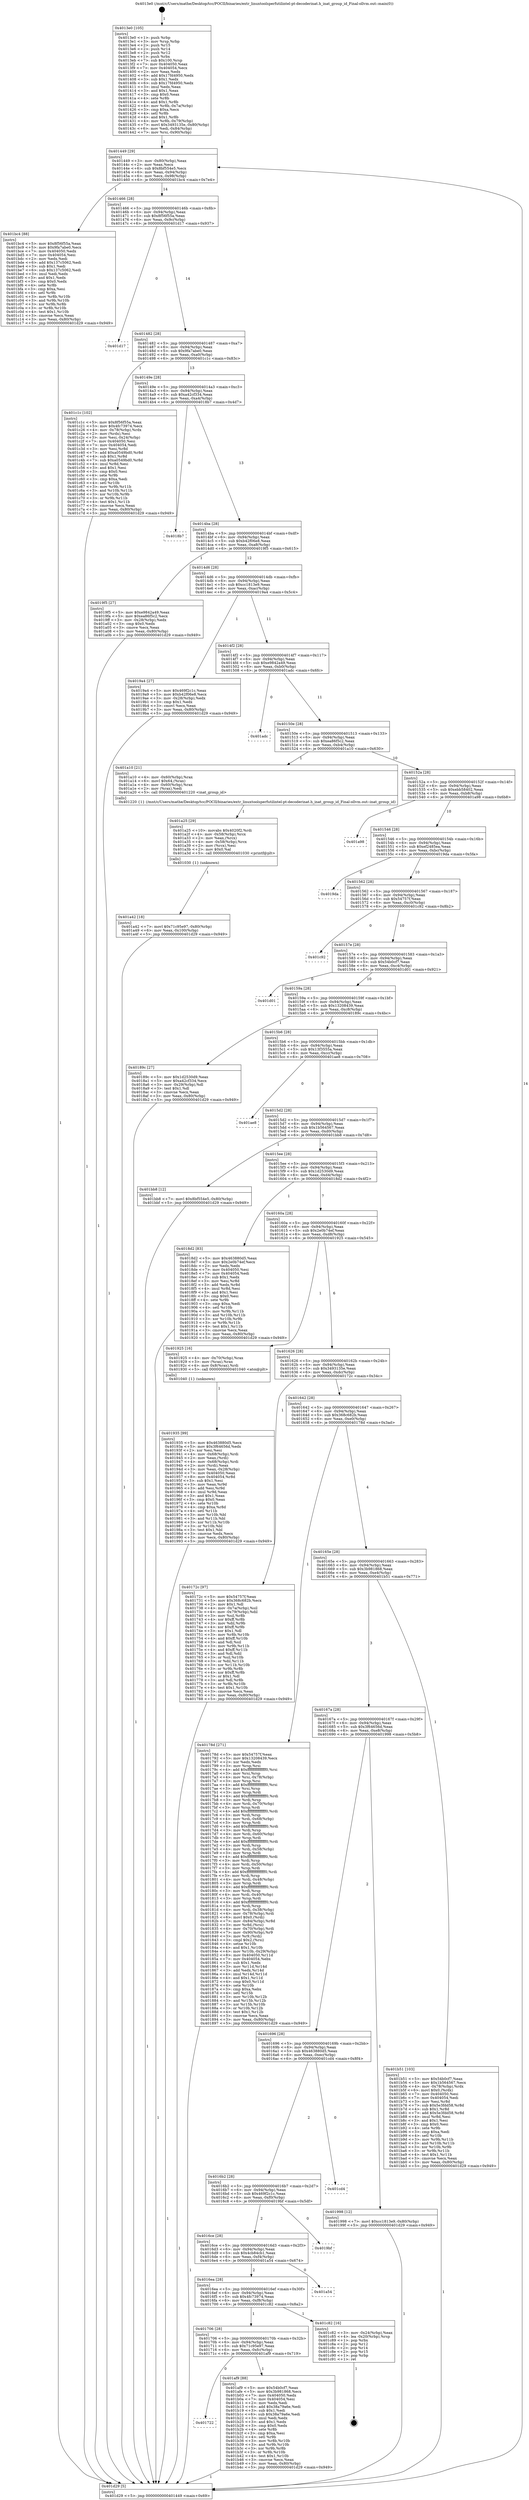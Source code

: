 digraph "0x4013e0" {
  label = "0x4013e0 (/mnt/c/Users/mathe/Desktop/tcc/POCII/binaries/extr_linuxtoolsperfutilintel-pt-decoderinat.h_inat_group_id_Final-ollvm.out::main(0))"
  labelloc = "t"
  node[shape=record]

  Entry [label="",width=0.3,height=0.3,shape=circle,fillcolor=black,style=filled]
  "0x401449" [label="{
     0x401449 [29]\l
     | [instrs]\l
     &nbsp;&nbsp;0x401449 \<+3\>: mov -0x80(%rbp),%eax\l
     &nbsp;&nbsp;0x40144c \<+2\>: mov %eax,%ecx\l
     &nbsp;&nbsp;0x40144e \<+6\>: sub $0x8bf554e5,%ecx\l
     &nbsp;&nbsp;0x401454 \<+6\>: mov %eax,-0x94(%rbp)\l
     &nbsp;&nbsp;0x40145a \<+6\>: mov %ecx,-0x98(%rbp)\l
     &nbsp;&nbsp;0x401460 \<+6\>: je 0000000000401bc4 \<main+0x7e4\>\l
  }"]
  "0x401bc4" [label="{
     0x401bc4 [88]\l
     | [instrs]\l
     &nbsp;&nbsp;0x401bc4 \<+5\>: mov $0x8f56f55a,%eax\l
     &nbsp;&nbsp;0x401bc9 \<+5\>: mov $0x9fa7abe0,%ecx\l
     &nbsp;&nbsp;0x401bce \<+7\>: mov 0x404050,%edx\l
     &nbsp;&nbsp;0x401bd5 \<+7\>: mov 0x404054,%esi\l
     &nbsp;&nbsp;0x401bdc \<+2\>: mov %edx,%edi\l
     &nbsp;&nbsp;0x401bde \<+6\>: add $0x137c5062,%edi\l
     &nbsp;&nbsp;0x401be4 \<+3\>: sub $0x1,%edi\l
     &nbsp;&nbsp;0x401be7 \<+6\>: sub $0x137c5062,%edi\l
     &nbsp;&nbsp;0x401bed \<+3\>: imul %edi,%edx\l
     &nbsp;&nbsp;0x401bf0 \<+3\>: and $0x1,%edx\l
     &nbsp;&nbsp;0x401bf3 \<+3\>: cmp $0x0,%edx\l
     &nbsp;&nbsp;0x401bf6 \<+4\>: sete %r8b\l
     &nbsp;&nbsp;0x401bfa \<+3\>: cmp $0xa,%esi\l
     &nbsp;&nbsp;0x401bfd \<+4\>: setl %r9b\l
     &nbsp;&nbsp;0x401c01 \<+3\>: mov %r8b,%r10b\l
     &nbsp;&nbsp;0x401c04 \<+3\>: and %r9b,%r10b\l
     &nbsp;&nbsp;0x401c07 \<+3\>: xor %r9b,%r8b\l
     &nbsp;&nbsp;0x401c0a \<+3\>: or %r8b,%r10b\l
     &nbsp;&nbsp;0x401c0d \<+4\>: test $0x1,%r10b\l
     &nbsp;&nbsp;0x401c11 \<+3\>: cmovne %ecx,%eax\l
     &nbsp;&nbsp;0x401c14 \<+3\>: mov %eax,-0x80(%rbp)\l
     &nbsp;&nbsp;0x401c17 \<+5\>: jmp 0000000000401d29 \<main+0x949\>\l
  }"]
  "0x401466" [label="{
     0x401466 [28]\l
     | [instrs]\l
     &nbsp;&nbsp;0x401466 \<+5\>: jmp 000000000040146b \<main+0x8b\>\l
     &nbsp;&nbsp;0x40146b \<+6\>: mov -0x94(%rbp),%eax\l
     &nbsp;&nbsp;0x401471 \<+5\>: sub $0x8f56f55a,%eax\l
     &nbsp;&nbsp;0x401476 \<+6\>: mov %eax,-0x9c(%rbp)\l
     &nbsp;&nbsp;0x40147c \<+6\>: je 0000000000401d17 \<main+0x937\>\l
  }"]
  Exit [label="",width=0.3,height=0.3,shape=circle,fillcolor=black,style=filled,peripheries=2]
  "0x401d17" [label="{
     0x401d17\l
  }", style=dashed]
  "0x401482" [label="{
     0x401482 [28]\l
     | [instrs]\l
     &nbsp;&nbsp;0x401482 \<+5\>: jmp 0000000000401487 \<main+0xa7\>\l
     &nbsp;&nbsp;0x401487 \<+6\>: mov -0x94(%rbp),%eax\l
     &nbsp;&nbsp;0x40148d \<+5\>: sub $0x9fa7abe0,%eax\l
     &nbsp;&nbsp;0x401492 \<+6\>: mov %eax,-0xa0(%rbp)\l
     &nbsp;&nbsp;0x401498 \<+6\>: je 0000000000401c1c \<main+0x83c\>\l
  }"]
  "0x401722" [label="{
     0x401722\l
  }", style=dashed]
  "0x401c1c" [label="{
     0x401c1c [102]\l
     | [instrs]\l
     &nbsp;&nbsp;0x401c1c \<+5\>: mov $0x8f56f55a,%eax\l
     &nbsp;&nbsp;0x401c21 \<+5\>: mov $0x4fc73974,%ecx\l
     &nbsp;&nbsp;0x401c26 \<+4\>: mov -0x78(%rbp),%rdx\l
     &nbsp;&nbsp;0x401c2a \<+2\>: mov (%rdx),%esi\l
     &nbsp;&nbsp;0x401c2c \<+3\>: mov %esi,-0x24(%rbp)\l
     &nbsp;&nbsp;0x401c2f \<+7\>: mov 0x404050,%esi\l
     &nbsp;&nbsp;0x401c36 \<+7\>: mov 0x404054,%edi\l
     &nbsp;&nbsp;0x401c3d \<+3\>: mov %esi,%r8d\l
     &nbsp;&nbsp;0x401c40 \<+7\>: add $0xa0549bd0,%r8d\l
     &nbsp;&nbsp;0x401c47 \<+4\>: sub $0x1,%r8d\l
     &nbsp;&nbsp;0x401c4b \<+7\>: sub $0xa0549bd0,%r8d\l
     &nbsp;&nbsp;0x401c52 \<+4\>: imul %r8d,%esi\l
     &nbsp;&nbsp;0x401c56 \<+3\>: and $0x1,%esi\l
     &nbsp;&nbsp;0x401c59 \<+3\>: cmp $0x0,%esi\l
     &nbsp;&nbsp;0x401c5c \<+4\>: sete %r9b\l
     &nbsp;&nbsp;0x401c60 \<+3\>: cmp $0xa,%edi\l
     &nbsp;&nbsp;0x401c63 \<+4\>: setl %r10b\l
     &nbsp;&nbsp;0x401c67 \<+3\>: mov %r9b,%r11b\l
     &nbsp;&nbsp;0x401c6a \<+3\>: and %r10b,%r11b\l
     &nbsp;&nbsp;0x401c6d \<+3\>: xor %r10b,%r9b\l
     &nbsp;&nbsp;0x401c70 \<+3\>: or %r9b,%r11b\l
     &nbsp;&nbsp;0x401c73 \<+4\>: test $0x1,%r11b\l
     &nbsp;&nbsp;0x401c77 \<+3\>: cmovne %ecx,%eax\l
     &nbsp;&nbsp;0x401c7a \<+3\>: mov %eax,-0x80(%rbp)\l
     &nbsp;&nbsp;0x401c7d \<+5\>: jmp 0000000000401d29 \<main+0x949\>\l
  }"]
  "0x40149e" [label="{
     0x40149e [28]\l
     | [instrs]\l
     &nbsp;&nbsp;0x40149e \<+5\>: jmp 00000000004014a3 \<main+0xc3\>\l
     &nbsp;&nbsp;0x4014a3 \<+6\>: mov -0x94(%rbp),%eax\l
     &nbsp;&nbsp;0x4014a9 \<+5\>: sub $0xa42cf334,%eax\l
     &nbsp;&nbsp;0x4014ae \<+6\>: mov %eax,-0xa4(%rbp)\l
     &nbsp;&nbsp;0x4014b4 \<+6\>: je 00000000004018b7 \<main+0x4d7\>\l
  }"]
  "0x401af9" [label="{
     0x401af9 [88]\l
     | [instrs]\l
     &nbsp;&nbsp;0x401af9 \<+5\>: mov $0x54b0cf7,%eax\l
     &nbsp;&nbsp;0x401afe \<+5\>: mov $0x3b981868,%ecx\l
     &nbsp;&nbsp;0x401b03 \<+7\>: mov 0x404050,%edx\l
     &nbsp;&nbsp;0x401b0a \<+7\>: mov 0x404054,%esi\l
     &nbsp;&nbsp;0x401b11 \<+2\>: mov %edx,%edi\l
     &nbsp;&nbsp;0x401b13 \<+6\>: add $0x38a79a6e,%edi\l
     &nbsp;&nbsp;0x401b19 \<+3\>: sub $0x1,%edi\l
     &nbsp;&nbsp;0x401b1c \<+6\>: sub $0x38a79a6e,%edi\l
     &nbsp;&nbsp;0x401b22 \<+3\>: imul %edi,%edx\l
     &nbsp;&nbsp;0x401b25 \<+3\>: and $0x1,%edx\l
     &nbsp;&nbsp;0x401b28 \<+3\>: cmp $0x0,%edx\l
     &nbsp;&nbsp;0x401b2b \<+4\>: sete %r8b\l
     &nbsp;&nbsp;0x401b2f \<+3\>: cmp $0xa,%esi\l
     &nbsp;&nbsp;0x401b32 \<+4\>: setl %r9b\l
     &nbsp;&nbsp;0x401b36 \<+3\>: mov %r8b,%r10b\l
     &nbsp;&nbsp;0x401b39 \<+3\>: and %r9b,%r10b\l
     &nbsp;&nbsp;0x401b3c \<+3\>: xor %r9b,%r8b\l
     &nbsp;&nbsp;0x401b3f \<+3\>: or %r8b,%r10b\l
     &nbsp;&nbsp;0x401b42 \<+4\>: test $0x1,%r10b\l
     &nbsp;&nbsp;0x401b46 \<+3\>: cmovne %ecx,%eax\l
     &nbsp;&nbsp;0x401b49 \<+3\>: mov %eax,-0x80(%rbp)\l
     &nbsp;&nbsp;0x401b4c \<+5\>: jmp 0000000000401d29 \<main+0x949\>\l
  }"]
  "0x4018b7" [label="{
     0x4018b7\l
  }", style=dashed]
  "0x4014ba" [label="{
     0x4014ba [28]\l
     | [instrs]\l
     &nbsp;&nbsp;0x4014ba \<+5\>: jmp 00000000004014bf \<main+0xdf\>\l
     &nbsp;&nbsp;0x4014bf \<+6\>: mov -0x94(%rbp),%eax\l
     &nbsp;&nbsp;0x4014c5 \<+5\>: sub $0xb42f06e8,%eax\l
     &nbsp;&nbsp;0x4014ca \<+6\>: mov %eax,-0xa8(%rbp)\l
     &nbsp;&nbsp;0x4014d0 \<+6\>: je 00000000004019f5 \<main+0x615\>\l
  }"]
  "0x401706" [label="{
     0x401706 [28]\l
     | [instrs]\l
     &nbsp;&nbsp;0x401706 \<+5\>: jmp 000000000040170b \<main+0x32b\>\l
     &nbsp;&nbsp;0x40170b \<+6\>: mov -0x94(%rbp),%eax\l
     &nbsp;&nbsp;0x401711 \<+5\>: sub $0x71c95e97,%eax\l
     &nbsp;&nbsp;0x401716 \<+6\>: mov %eax,-0xfc(%rbp)\l
     &nbsp;&nbsp;0x40171c \<+6\>: je 0000000000401af9 \<main+0x719\>\l
  }"]
  "0x4019f5" [label="{
     0x4019f5 [27]\l
     | [instrs]\l
     &nbsp;&nbsp;0x4019f5 \<+5\>: mov $0xe9842a49,%eax\l
     &nbsp;&nbsp;0x4019fa \<+5\>: mov $0xea86f5c2,%ecx\l
     &nbsp;&nbsp;0x4019ff \<+3\>: mov -0x28(%rbp),%edx\l
     &nbsp;&nbsp;0x401a02 \<+3\>: cmp $0x0,%edx\l
     &nbsp;&nbsp;0x401a05 \<+3\>: cmove %ecx,%eax\l
     &nbsp;&nbsp;0x401a08 \<+3\>: mov %eax,-0x80(%rbp)\l
     &nbsp;&nbsp;0x401a0b \<+5\>: jmp 0000000000401d29 \<main+0x949\>\l
  }"]
  "0x4014d6" [label="{
     0x4014d6 [28]\l
     | [instrs]\l
     &nbsp;&nbsp;0x4014d6 \<+5\>: jmp 00000000004014db \<main+0xfb\>\l
     &nbsp;&nbsp;0x4014db \<+6\>: mov -0x94(%rbp),%eax\l
     &nbsp;&nbsp;0x4014e1 \<+5\>: sub $0xcc1813e9,%eax\l
     &nbsp;&nbsp;0x4014e6 \<+6\>: mov %eax,-0xac(%rbp)\l
     &nbsp;&nbsp;0x4014ec \<+6\>: je 00000000004019a4 \<main+0x5c4\>\l
  }"]
  "0x401c82" [label="{
     0x401c82 [16]\l
     | [instrs]\l
     &nbsp;&nbsp;0x401c82 \<+3\>: mov -0x24(%rbp),%eax\l
     &nbsp;&nbsp;0x401c85 \<+4\>: lea -0x20(%rbp),%rsp\l
     &nbsp;&nbsp;0x401c89 \<+1\>: pop %rbx\l
     &nbsp;&nbsp;0x401c8a \<+2\>: pop %r12\l
     &nbsp;&nbsp;0x401c8c \<+2\>: pop %r14\l
     &nbsp;&nbsp;0x401c8e \<+2\>: pop %r15\l
     &nbsp;&nbsp;0x401c90 \<+1\>: pop %rbp\l
     &nbsp;&nbsp;0x401c91 \<+1\>: ret\l
  }"]
  "0x4019a4" [label="{
     0x4019a4 [27]\l
     | [instrs]\l
     &nbsp;&nbsp;0x4019a4 \<+5\>: mov $0x469f2c1c,%eax\l
     &nbsp;&nbsp;0x4019a9 \<+5\>: mov $0xb42f06e8,%ecx\l
     &nbsp;&nbsp;0x4019ae \<+3\>: mov -0x28(%rbp),%edx\l
     &nbsp;&nbsp;0x4019b1 \<+3\>: cmp $0x1,%edx\l
     &nbsp;&nbsp;0x4019b4 \<+3\>: cmovl %ecx,%eax\l
     &nbsp;&nbsp;0x4019b7 \<+3\>: mov %eax,-0x80(%rbp)\l
     &nbsp;&nbsp;0x4019ba \<+5\>: jmp 0000000000401d29 \<main+0x949\>\l
  }"]
  "0x4014f2" [label="{
     0x4014f2 [28]\l
     | [instrs]\l
     &nbsp;&nbsp;0x4014f2 \<+5\>: jmp 00000000004014f7 \<main+0x117\>\l
     &nbsp;&nbsp;0x4014f7 \<+6\>: mov -0x94(%rbp),%eax\l
     &nbsp;&nbsp;0x4014fd \<+5\>: sub $0xe9842a49,%eax\l
     &nbsp;&nbsp;0x401502 \<+6\>: mov %eax,-0xb0(%rbp)\l
     &nbsp;&nbsp;0x401508 \<+6\>: je 0000000000401adc \<main+0x6fc\>\l
  }"]
  "0x4016ea" [label="{
     0x4016ea [28]\l
     | [instrs]\l
     &nbsp;&nbsp;0x4016ea \<+5\>: jmp 00000000004016ef \<main+0x30f\>\l
     &nbsp;&nbsp;0x4016ef \<+6\>: mov -0x94(%rbp),%eax\l
     &nbsp;&nbsp;0x4016f5 \<+5\>: sub $0x4fc73974,%eax\l
     &nbsp;&nbsp;0x4016fa \<+6\>: mov %eax,-0xf8(%rbp)\l
     &nbsp;&nbsp;0x401700 \<+6\>: je 0000000000401c82 \<main+0x8a2\>\l
  }"]
  "0x401adc" [label="{
     0x401adc\l
  }", style=dashed]
  "0x40150e" [label="{
     0x40150e [28]\l
     | [instrs]\l
     &nbsp;&nbsp;0x40150e \<+5\>: jmp 0000000000401513 \<main+0x133\>\l
     &nbsp;&nbsp;0x401513 \<+6\>: mov -0x94(%rbp),%eax\l
     &nbsp;&nbsp;0x401519 \<+5\>: sub $0xea86f5c2,%eax\l
     &nbsp;&nbsp;0x40151e \<+6\>: mov %eax,-0xb4(%rbp)\l
     &nbsp;&nbsp;0x401524 \<+6\>: je 0000000000401a10 \<main+0x630\>\l
  }"]
  "0x401a54" [label="{
     0x401a54\l
  }", style=dashed]
  "0x401a10" [label="{
     0x401a10 [21]\l
     | [instrs]\l
     &nbsp;&nbsp;0x401a10 \<+4\>: mov -0x60(%rbp),%rax\l
     &nbsp;&nbsp;0x401a14 \<+6\>: movl $0x64,(%rax)\l
     &nbsp;&nbsp;0x401a1a \<+4\>: mov -0x60(%rbp),%rax\l
     &nbsp;&nbsp;0x401a1e \<+2\>: mov (%rax),%edi\l
     &nbsp;&nbsp;0x401a20 \<+5\>: call 0000000000401220 \<inat_group_id\>\l
     | [calls]\l
     &nbsp;&nbsp;0x401220 \{1\} (/mnt/c/Users/mathe/Desktop/tcc/POCII/binaries/extr_linuxtoolsperfutilintel-pt-decoderinat.h_inat_group_id_Final-ollvm.out::inat_group_id)\l
  }"]
  "0x40152a" [label="{
     0x40152a [28]\l
     | [instrs]\l
     &nbsp;&nbsp;0x40152a \<+5\>: jmp 000000000040152f \<main+0x14f\>\l
     &nbsp;&nbsp;0x40152f \<+6\>: mov -0x94(%rbp),%eax\l
     &nbsp;&nbsp;0x401535 \<+5\>: sub $0xebb58402,%eax\l
     &nbsp;&nbsp;0x40153a \<+6\>: mov %eax,-0xb8(%rbp)\l
     &nbsp;&nbsp;0x401540 \<+6\>: je 0000000000401a98 \<main+0x6b8\>\l
  }"]
  "0x4016ce" [label="{
     0x4016ce [28]\l
     | [instrs]\l
     &nbsp;&nbsp;0x4016ce \<+5\>: jmp 00000000004016d3 \<main+0x2f3\>\l
     &nbsp;&nbsp;0x4016d3 \<+6\>: mov -0x94(%rbp),%eax\l
     &nbsp;&nbsp;0x4016d9 \<+5\>: sub $0x4cb84cb1,%eax\l
     &nbsp;&nbsp;0x4016de \<+6\>: mov %eax,-0xf4(%rbp)\l
     &nbsp;&nbsp;0x4016e4 \<+6\>: je 0000000000401a54 \<main+0x674\>\l
  }"]
  "0x401a98" [label="{
     0x401a98\l
  }", style=dashed]
  "0x401546" [label="{
     0x401546 [28]\l
     | [instrs]\l
     &nbsp;&nbsp;0x401546 \<+5\>: jmp 000000000040154b \<main+0x16b\>\l
     &nbsp;&nbsp;0x40154b \<+6\>: mov -0x94(%rbp),%eax\l
     &nbsp;&nbsp;0x401551 \<+5\>: sub $0xef2485ea,%eax\l
     &nbsp;&nbsp;0x401556 \<+6\>: mov %eax,-0xbc(%rbp)\l
     &nbsp;&nbsp;0x40155c \<+6\>: je 00000000004019da \<main+0x5fa\>\l
  }"]
  "0x4019bf" [label="{
     0x4019bf\l
  }", style=dashed]
  "0x4019da" [label="{
     0x4019da\l
  }", style=dashed]
  "0x401562" [label="{
     0x401562 [28]\l
     | [instrs]\l
     &nbsp;&nbsp;0x401562 \<+5\>: jmp 0000000000401567 \<main+0x187\>\l
     &nbsp;&nbsp;0x401567 \<+6\>: mov -0x94(%rbp),%eax\l
     &nbsp;&nbsp;0x40156d \<+5\>: sub $0x54757f,%eax\l
     &nbsp;&nbsp;0x401572 \<+6\>: mov %eax,-0xc0(%rbp)\l
     &nbsp;&nbsp;0x401578 \<+6\>: je 0000000000401c92 \<main+0x8b2\>\l
  }"]
  "0x4016b2" [label="{
     0x4016b2 [28]\l
     | [instrs]\l
     &nbsp;&nbsp;0x4016b2 \<+5\>: jmp 00000000004016b7 \<main+0x2d7\>\l
     &nbsp;&nbsp;0x4016b7 \<+6\>: mov -0x94(%rbp),%eax\l
     &nbsp;&nbsp;0x4016bd \<+5\>: sub $0x469f2c1c,%eax\l
     &nbsp;&nbsp;0x4016c2 \<+6\>: mov %eax,-0xf0(%rbp)\l
     &nbsp;&nbsp;0x4016c8 \<+6\>: je 00000000004019bf \<main+0x5df\>\l
  }"]
  "0x401c92" [label="{
     0x401c92\l
  }", style=dashed]
  "0x40157e" [label="{
     0x40157e [28]\l
     | [instrs]\l
     &nbsp;&nbsp;0x40157e \<+5\>: jmp 0000000000401583 \<main+0x1a3\>\l
     &nbsp;&nbsp;0x401583 \<+6\>: mov -0x94(%rbp),%eax\l
     &nbsp;&nbsp;0x401589 \<+5\>: sub $0x54b0cf7,%eax\l
     &nbsp;&nbsp;0x40158e \<+6\>: mov %eax,-0xc4(%rbp)\l
     &nbsp;&nbsp;0x401594 \<+6\>: je 0000000000401d01 \<main+0x921\>\l
  }"]
  "0x401cd4" [label="{
     0x401cd4\l
  }", style=dashed]
  "0x401d01" [label="{
     0x401d01\l
  }", style=dashed]
  "0x40159a" [label="{
     0x40159a [28]\l
     | [instrs]\l
     &nbsp;&nbsp;0x40159a \<+5\>: jmp 000000000040159f \<main+0x1bf\>\l
     &nbsp;&nbsp;0x40159f \<+6\>: mov -0x94(%rbp),%eax\l
     &nbsp;&nbsp;0x4015a5 \<+5\>: sub $0x13208439,%eax\l
     &nbsp;&nbsp;0x4015aa \<+6\>: mov %eax,-0xc8(%rbp)\l
     &nbsp;&nbsp;0x4015b0 \<+6\>: je 000000000040189c \<main+0x4bc\>\l
  }"]
  "0x401a42" [label="{
     0x401a42 [18]\l
     | [instrs]\l
     &nbsp;&nbsp;0x401a42 \<+7\>: movl $0x71c95e97,-0x80(%rbp)\l
     &nbsp;&nbsp;0x401a49 \<+6\>: mov %eax,-0x100(%rbp)\l
     &nbsp;&nbsp;0x401a4f \<+5\>: jmp 0000000000401d29 \<main+0x949\>\l
  }"]
  "0x40189c" [label="{
     0x40189c [27]\l
     | [instrs]\l
     &nbsp;&nbsp;0x40189c \<+5\>: mov $0x1d2530d9,%eax\l
     &nbsp;&nbsp;0x4018a1 \<+5\>: mov $0xa42cf334,%ecx\l
     &nbsp;&nbsp;0x4018a6 \<+3\>: mov -0x29(%rbp),%dl\l
     &nbsp;&nbsp;0x4018a9 \<+3\>: test $0x1,%dl\l
     &nbsp;&nbsp;0x4018ac \<+3\>: cmovne %ecx,%eax\l
     &nbsp;&nbsp;0x4018af \<+3\>: mov %eax,-0x80(%rbp)\l
     &nbsp;&nbsp;0x4018b2 \<+5\>: jmp 0000000000401d29 \<main+0x949\>\l
  }"]
  "0x4015b6" [label="{
     0x4015b6 [28]\l
     | [instrs]\l
     &nbsp;&nbsp;0x4015b6 \<+5\>: jmp 00000000004015bb \<main+0x1db\>\l
     &nbsp;&nbsp;0x4015bb \<+6\>: mov -0x94(%rbp),%eax\l
     &nbsp;&nbsp;0x4015c1 \<+5\>: sub $0x13f3555a,%eax\l
     &nbsp;&nbsp;0x4015c6 \<+6\>: mov %eax,-0xcc(%rbp)\l
     &nbsp;&nbsp;0x4015cc \<+6\>: je 0000000000401ae8 \<main+0x708\>\l
  }"]
  "0x401a25" [label="{
     0x401a25 [29]\l
     | [instrs]\l
     &nbsp;&nbsp;0x401a25 \<+10\>: movabs $0x4020f2,%rdi\l
     &nbsp;&nbsp;0x401a2f \<+4\>: mov -0x58(%rbp),%rcx\l
     &nbsp;&nbsp;0x401a33 \<+2\>: mov %eax,(%rcx)\l
     &nbsp;&nbsp;0x401a35 \<+4\>: mov -0x58(%rbp),%rcx\l
     &nbsp;&nbsp;0x401a39 \<+2\>: mov (%rcx),%esi\l
     &nbsp;&nbsp;0x401a3b \<+2\>: mov $0x0,%al\l
     &nbsp;&nbsp;0x401a3d \<+5\>: call 0000000000401030 \<printf@plt\>\l
     | [calls]\l
     &nbsp;&nbsp;0x401030 \{1\} (unknown)\l
  }"]
  "0x401ae8" [label="{
     0x401ae8\l
  }", style=dashed]
  "0x4015d2" [label="{
     0x4015d2 [28]\l
     | [instrs]\l
     &nbsp;&nbsp;0x4015d2 \<+5\>: jmp 00000000004015d7 \<main+0x1f7\>\l
     &nbsp;&nbsp;0x4015d7 \<+6\>: mov -0x94(%rbp),%eax\l
     &nbsp;&nbsp;0x4015dd \<+5\>: sub $0x1b564567,%eax\l
     &nbsp;&nbsp;0x4015e2 \<+6\>: mov %eax,-0xd0(%rbp)\l
     &nbsp;&nbsp;0x4015e8 \<+6\>: je 0000000000401bb8 \<main+0x7d8\>\l
  }"]
  "0x401696" [label="{
     0x401696 [28]\l
     | [instrs]\l
     &nbsp;&nbsp;0x401696 \<+5\>: jmp 000000000040169b \<main+0x2bb\>\l
     &nbsp;&nbsp;0x40169b \<+6\>: mov -0x94(%rbp),%eax\l
     &nbsp;&nbsp;0x4016a1 \<+5\>: sub $0x463880d5,%eax\l
     &nbsp;&nbsp;0x4016a6 \<+6\>: mov %eax,-0xec(%rbp)\l
     &nbsp;&nbsp;0x4016ac \<+6\>: je 0000000000401cd4 \<main+0x8f4\>\l
  }"]
  "0x401bb8" [label="{
     0x401bb8 [12]\l
     | [instrs]\l
     &nbsp;&nbsp;0x401bb8 \<+7\>: movl $0x8bf554e5,-0x80(%rbp)\l
     &nbsp;&nbsp;0x401bbf \<+5\>: jmp 0000000000401d29 \<main+0x949\>\l
  }"]
  "0x4015ee" [label="{
     0x4015ee [28]\l
     | [instrs]\l
     &nbsp;&nbsp;0x4015ee \<+5\>: jmp 00000000004015f3 \<main+0x213\>\l
     &nbsp;&nbsp;0x4015f3 \<+6\>: mov -0x94(%rbp),%eax\l
     &nbsp;&nbsp;0x4015f9 \<+5\>: sub $0x1d2530d9,%eax\l
     &nbsp;&nbsp;0x4015fe \<+6\>: mov %eax,-0xd4(%rbp)\l
     &nbsp;&nbsp;0x401604 \<+6\>: je 00000000004018d2 \<main+0x4f2\>\l
  }"]
  "0x401998" [label="{
     0x401998 [12]\l
     | [instrs]\l
     &nbsp;&nbsp;0x401998 \<+7\>: movl $0xcc1813e9,-0x80(%rbp)\l
     &nbsp;&nbsp;0x40199f \<+5\>: jmp 0000000000401d29 \<main+0x949\>\l
  }"]
  "0x4018d2" [label="{
     0x4018d2 [83]\l
     | [instrs]\l
     &nbsp;&nbsp;0x4018d2 \<+5\>: mov $0x463880d5,%eax\l
     &nbsp;&nbsp;0x4018d7 \<+5\>: mov $0x2e0b74ef,%ecx\l
     &nbsp;&nbsp;0x4018dc \<+2\>: xor %edx,%edx\l
     &nbsp;&nbsp;0x4018de \<+7\>: mov 0x404050,%esi\l
     &nbsp;&nbsp;0x4018e5 \<+7\>: mov 0x404054,%edi\l
     &nbsp;&nbsp;0x4018ec \<+3\>: sub $0x1,%edx\l
     &nbsp;&nbsp;0x4018ef \<+3\>: mov %esi,%r8d\l
     &nbsp;&nbsp;0x4018f2 \<+3\>: add %edx,%r8d\l
     &nbsp;&nbsp;0x4018f5 \<+4\>: imul %r8d,%esi\l
     &nbsp;&nbsp;0x4018f9 \<+3\>: and $0x1,%esi\l
     &nbsp;&nbsp;0x4018fc \<+3\>: cmp $0x0,%esi\l
     &nbsp;&nbsp;0x4018ff \<+4\>: sete %r9b\l
     &nbsp;&nbsp;0x401903 \<+3\>: cmp $0xa,%edi\l
     &nbsp;&nbsp;0x401906 \<+4\>: setl %r10b\l
     &nbsp;&nbsp;0x40190a \<+3\>: mov %r9b,%r11b\l
     &nbsp;&nbsp;0x40190d \<+3\>: and %r10b,%r11b\l
     &nbsp;&nbsp;0x401910 \<+3\>: xor %r10b,%r9b\l
     &nbsp;&nbsp;0x401913 \<+3\>: or %r9b,%r11b\l
     &nbsp;&nbsp;0x401916 \<+4\>: test $0x1,%r11b\l
     &nbsp;&nbsp;0x40191a \<+3\>: cmovne %ecx,%eax\l
     &nbsp;&nbsp;0x40191d \<+3\>: mov %eax,-0x80(%rbp)\l
     &nbsp;&nbsp;0x401920 \<+5\>: jmp 0000000000401d29 \<main+0x949\>\l
  }"]
  "0x40160a" [label="{
     0x40160a [28]\l
     | [instrs]\l
     &nbsp;&nbsp;0x40160a \<+5\>: jmp 000000000040160f \<main+0x22f\>\l
     &nbsp;&nbsp;0x40160f \<+6\>: mov -0x94(%rbp),%eax\l
     &nbsp;&nbsp;0x401615 \<+5\>: sub $0x2e0b74ef,%eax\l
     &nbsp;&nbsp;0x40161a \<+6\>: mov %eax,-0xd8(%rbp)\l
     &nbsp;&nbsp;0x401620 \<+6\>: je 0000000000401925 \<main+0x545\>\l
  }"]
  "0x40167a" [label="{
     0x40167a [28]\l
     | [instrs]\l
     &nbsp;&nbsp;0x40167a \<+5\>: jmp 000000000040167f \<main+0x29f\>\l
     &nbsp;&nbsp;0x40167f \<+6\>: mov -0x94(%rbp),%eax\l
     &nbsp;&nbsp;0x401685 \<+5\>: sub $0x3f64656d,%eax\l
     &nbsp;&nbsp;0x40168a \<+6\>: mov %eax,-0xe8(%rbp)\l
     &nbsp;&nbsp;0x401690 \<+6\>: je 0000000000401998 \<main+0x5b8\>\l
  }"]
  "0x401925" [label="{
     0x401925 [16]\l
     | [instrs]\l
     &nbsp;&nbsp;0x401925 \<+4\>: mov -0x70(%rbp),%rax\l
     &nbsp;&nbsp;0x401929 \<+3\>: mov (%rax),%rax\l
     &nbsp;&nbsp;0x40192c \<+4\>: mov 0x8(%rax),%rdi\l
     &nbsp;&nbsp;0x401930 \<+5\>: call 0000000000401040 \<atoi@plt\>\l
     | [calls]\l
     &nbsp;&nbsp;0x401040 \{1\} (unknown)\l
  }"]
  "0x401626" [label="{
     0x401626 [28]\l
     | [instrs]\l
     &nbsp;&nbsp;0x401626 \<+5\>: jmp 000000000040162b \<main+0x24b\>\l
     &nbsp;&nbsp;0x40162b \<+6\>: mov -0x94(%rbp),%eax\l
     &nbsp;&nbsp;0x401631 \<+5\>: sub $0x3493135e,%eax\l
     &nbsp;&nbsp;0x401636 \<+6\>: mov %eax,-0xdc(%rbp)\l
     &nbsp;&nbsp;0x40163c \<+6\>: je 000000000040172c \<main+0x34c\>\l
  }"]
  "0x401b51" [label="{
     0x401b51 [103]\l
     | [instrs]\l
     &nbsp;&nbsp;0x401b51 \<+5\>: mov $0x54b0cf7,%eax\l
     &nbsp;&nbsp;0x401b56 \<+5\>: mov $0x1b564567,%ecx\l
     &nbsp;&nbsp;0x401b5b \<+4\>: mov -0x78(%rbp),%rdx\l
     &nbsp;&nbsp;0x401b5f \<+6\>: movl $0x0,(%rdx)\l
     &nbsp;&nbsp;0x401b65 \<+7\>: mov 0x404050,%esi\l
     &nbsp;&nbsp;0x401b6c \<+7\>: mov 0x404054,%edi\l
     &nbsp;&nbsp;0x401b73 \<+3\>: mov %esi,%r8d\l
     &nbsp;&nbsp;0x401b76 \<+7\>: sub $0x5e3fdd58,%r8d\l
     &nbsp;&nbsp;0x401b7d \<+4\>: sub $0x1,%r8d\l
     &nbsp;&nbsp;0x401b81 \<+7\>: add $0x5e3fdd58,%r8d\l
     &nbsp;&nbsp;0x401b88 \<+4\>: imul %r8d,%esi\l
     &nbsp;&nbsp;0x401b8c \<+3\>: and $0x1,%esi\l
     &nbsp;&nbsp;0x401b8f \<+3\>: cmp $0x0,%esi\l
     &nbsp;&nbsp;0x401b92 \<+4\>: sete %r9b\l
     &nbsp;&nbsp;0x401b96 \<+3\>: cmp $0xa,%edi\l
     &nbsp;&nbsp;0x401b99 \<+4\>: setl %r10b\l
     &nbsp;&nbsp;0x401b9d \<+3\>: mov %r9b,%r11b\l
     &nbsp;&nbsp;0x401ba0 \<+3\>: and %r10b,%r11b\l
     &nbsp;&nbsp;0x401ba3 \<+3\>: xor %r10b,%r9b\l
     &nbsp;&nbsp;0x401ba6 \<+3\>: or %r9b,%r11b\l
     &nbsp;&nbsp;0x401ba9 \<+4\>: test $0x1,%r11b\l
     &nbsp;&nbsp;0x401bad \<+3\>: cmovne %ecx,%eax\l
     &nbsp;&nbsp;0x401bb0 \<+3\>: mov %eax,-0x80(%rbp)\l
     &nbsp;&nbsp;0x401bb3 \<+5\>: jmp 0000000000401d29 \<main+0x949\>\l
  }"]
  "0x40172c" [label="{
     0x40172c [97]\l
     | [instrs]\l
     &nbsp;&nbsp;0x40172c \<+5\>: mov $0x54757f,%eax\l
     &nbsp;&nbsp;0x401731 \<+5\>: mov $0x368c682b,%ecx\l
     &nbsp;&nbsp;0x401736 \<+2\>: mov $0x1,%dl\l
     &nbsp;&nbsp;0x401738 \<+4\>: mov -0x7a(%rbp),%sil\l
     &nbsp;&nbsp;0x40173c \<+4\>: mov -0x79(%rbp),%dil\l
     &nbsp;&nbsp;0x401740 \<+3\>: mov %sil,%r8b\l
     &nbsp;&nbsp;0x401743 \<+4\>: xor $0xff,%r8b\l
     &nbsp;&nbsp;0x401747 \<+3\>: mov %dil,%r9b\l
     &nbsp;&nbsp;0x40174a \<+4\>: xor $0xff,%r9b\l
     &nbsp;&nbsp;0x40174e \<+3\>: xor $0x1,%dl\l
     &nbsp;&nbsp;0x401751 \<+3\>: mov %r8b,%r10b\l
     &nbsp;&nbsp;0x401754 \<+4\>: and $0xff,%r10b\l
     &nbsp;&nbsp;0x401758 \<+3\>: and %dl,%sil\l
     &nbsp;&nbsp;0x40175b \<+3\>: mov %r9b,%r11b\l
     &nbsp;&nbsp;0x40175e \<+4\>: and $0xff,%r11b\l
     &nbsp;&nbsp;0x401762 \<+3\>: and %dl,%dil\l
     &nbsp;&nbsp;0x401765 \<+3\>: or %sil,%r10b\l
     &nbsp;&nbsp;0x401768 \<+3\>: or %dil,%r11b\l
     &nbsp;&nbsp;0x40176b \<+3\>: xor %r11b,%r10b\l
     &nbsp;&nbsp;0x40176e \<+3\>: or %r9b,%r8b\l
     &nbsp;&nbsp;0x401771 \<+4\>: xor $0xff,%r8b\l
     &nbsp;&nbsp;0x401775 \<+3\>: or $0x1,%dl\l
     &nbsp;&nbsp;0x401778 \<+3\>: and %dl,%r8b\l
     &nbsp;&nbsp;0x40177b \<+3\>: or %r8b,%r10b\l
     &nbsp;&nbsp;0x40177e \<+4\>: test $0x1,%r10b\l
     &nbsp;&nbsp;0x401782 \<+3\>: cmovne %ecx,%eax\l
     &nbsp;&nbsp;0x401785 \<+3\>: mov %eax,-0x80(%rbp)\l
     &nbsp;&nbsp;0x401788 \<+5\>: jmp 0000000000401d29 \<main+0x949\>\l
  }"]
  "0x401642" [label="{
     0x401642 [28]\l
     | [instrs]\l
     &nbsp;&nbsp;0x401642 \<+5\>: jmp 0000000000401647 \<main+0x267\>\l
     &nbsp;&nbsp;0x401647 \<+6\>: mov -0x94(%rbp),%eax\l
     &nbsp;&nbsp;0x40164d \<+5\>: sub $0x368c682b,%eax\l
     &nbsp;&nbsp;0x401652 \<+6\>: mov %eax,-0xe0(%rbp)\l
     &nbsp;&nbsp;0x401658 \<+6\>: je 000000000040178d \<main+0x3ad\>\l
  }"]
  "0x401d29" [label="{
     0x401d29 [5]\l
     | [instrs]\l
     &nbsp;&nbsp;0x401d29 \<+5\>: jmp 0000000000401449 \<main+0x69\>\l
  }"]
  "0x4013e0" [label="{
     0x4013e0 [105]\l
     | [instrs]\l
     &nbsp;&nbsp;0x4013e0 \<+1\>: push %rbp\l
     &nbsp;&nbsp;0x4013e1 \<+3\>: mov %rsp,%rbp\l
     &nbsp;&nbsp;0x4013e4 \<+2\>: push %r15\l
     &nbsp;&nbsp;0x4013e6 \<+2\>: push %r14\l
     &nbsp;&nbsp;0x4013e8 \<+2\>: push %r12\l
     &nbsp;&nbsp;0x4013ea \<+1\>: push %rbx\l
     &nbsp;&nbsp;0x4013eb \<+7\>: sub $0x100,%rsp\l
     &nbsp;&nbsp;0x4013f2 \<+7\>: mov 0x404050,%eax\l
     &nbsp;&nbsp;0x4013f9 \<+7\>: mov 0x404054,%ecx\l
     &nbsp;&nbsp;0x401400 \<+2\>: mov %eax,%edx\l
     &nbsp;&nbsp;0x401402 \<+6\>: add $0x17fd4950,%edx\l
     &nbsp;&nbsp;0x401408 \<+3\>: sub $0x1,%edx\l
     &nbsp;&nbsp;0x40140b \<+6\>: sub $0x17fd4950,%edx\l
     &nbsp;&nbsp;0x401411 \<+3\>: imul %edx,%eax\l
     &nbsp;&nbsp;0x401414 \<+3\>: and $0x1,%eax\l
     &nbsp;&nbsp;0x401417 \<+3\>: cmp $0x0,%eax\l
     &nbsp;&nbsp;0x40141a \<+4\>: sete %r8b\l
     &nbsp;&nbsp;0x40141e \<+4\>: and $0x1,%r8b\l
     &nbsp;&nbsp;0x401422 \<+4\>: mov %r8b,-0x7a(%rbp)\l
     &nbsp;&nbsp;0x401426 \<+3\>: cmp $0xa,%ecx\l
     &nbsp;&nbsp;0x401429 \<+4\>: setl %r8b\l
     &nbsp;&nbsp;0x40142d \<+4\>: and $0x1,%r8b\l
     &nbsp;&nbsp;0x401431 \<+4\>: mov %r8b,-0x79(%rbp)\l
     &nbsp;&nbsp;0x401435 \<+7\>: movl $0x3493135e,-0x80(%rbp)\l
     &nbsp;&nbsp;0x40143c \<+6\>: mov %edi,-0x84(%rbp)\l
     &nbsp;&nbsp;0x401442 \<+7\>: mov %rsi,-0x90(%rbp)\l
  }"]
  "0x401935" [label="{
     0x401935 [99]\l
     | [instrs]\l
     &nbsp;&nbsp;0x401935 \<+5\>: mov $0x463880d5,%ecx\l
     &nbsp;&nbsp;0x40193a \<+5\>: mov $0x3f64656d,%edx\l
     &nbsp;&nbsp;0x40193f \<+2\>: xor %esi,%esi\l
     &nbsp;&nbsp;0x401941 \<+4\>: mov -0x68(%rbp),%rdi\l
     &nbsp;&nbsp;0x401945 \<+2\>: mov %eax,(%rdi)\l
     &nbsp;&nbsp;0x401947 \<+4\>: mov -0x68(%rbp),%rdi\l
     &nbsp;&nbsp;0x40194b \<+2\>: mov (%rdi),%eax\l
     &nbsp;&nbsp;0x40194d \<+3\>: mov %eax,-0x28(%rbp)\l
     &nbsp;&nbsp;0x401950 \<+7\>: mov 0x404050,%eax\l
     &nbsp;&nbsp;0x401957 \<+8\>: mov 0x404054,%r8d\l
     &nbsp;&nbsp;0x40195f \<+3\>: sub $0x1,%esi\l
     &nbsp;&nbsp;0x401962 \<+3\>: mov %eax,%r9d\l
     &nbsp;&nbsp;0x401965 \<+3\>: add %esi,%r9d\l
     &nbsp;&nbsp;0x401968 \<+4\>: imul %r9d,%eax\l
     &nbsp;&nbsp;0x40196c \<+3\>: and $0x1,%eax\l
     &nbsp;&nbsp;0x40196f \<+3\>: cmp $0x0,%eax\l
     &nbsp;&nbsp;0x401972 \<+4\>: sete %r10b\l
     &nbsp;&nbsp;0x401976 \<+4\>: cmp $0xa,%r8d\l
     &nbsp;&nbsp;0x40197a \<+4\>: setl %r11b\l
     &nbsp;&nbsp;0x40197e \<+3\>: mov %r10b,%bl\l
     &nbsp;&nbsp;0x401981 \<+3\>: and %r11b,%bl\l
     &nbsp;&nbsp;0x401984 \<+3\>: xor %r11b,%r10b\l
     &nbsp;&nbsp;0x401987 \<+3\>: or %r10b,%bl\l
     &nbsp;&nbsp;0x40198a \<+3\>: test $0x1,%bl\l
     &nbsp;&nbsp;0x40198d \<+3\>: cmovne %edx,%ecx\l
     &nbsp;&nbsp;0x401990 \<+3\>: mov %ecx,-0x80(%rbp)\l
     &nbsp;&nbsp;0x401993 \<+5\>: jmp 0000000000401d29 \<main+0x949\>\l
  }"]
  "0x40178d" [label="{
     0x40178d [271]\l
     | [instrs]\l
     &nbsp;&nbsp;0x40178d \<+5\>: mov $0x54757f,%eax\l
     &nbsp;&nbsp;0x401792 \<+5\>: mov $0x13208439,%ecx\l
     &nbsp;&nbsp;0x401797 \<+2\>: xor %edx,%edx\l
     &nbsp;&nbsp;0x401799 \<+3\>: mov %rsp,%rsi\l
     &nbsp;&nbsp;0x40179c \<+4\>: add $0xfffffffffffffff0,%rsi\l
     &nbsp;&nbsp;0x4017a0 \<+3\>: mov %rsi,%rsp\l
     &nbsp;&nbsp;0x4017a3 \<+4\>: mov %rsi,-0x78(%rbp)\l
     &nbsp;&nbsp;0x4017a7 \<+3\>: mov %rsp,%rsi\l
     &nbsp;&nbsp;0x4017aa \<+4\>: add $0xfffffffffffffff0,%rsi\l
     &nbsp;&nbsp;0x4017ae \<+3\>: mov %rsi,%rsp\l
     &nbsp;&nbsp;0x4017b1 \<+3\>: mov %rsp,%rdi\l
     &nbsp;&nbsp;0x4017b4 \<+4\>: add $0xfffffffffffffff0,%rdi\l
     &nbsp;&nbsp;0x4017b8 \<+3\>: mov %rdi,%rsp\l
     &nbsp;&nbsp;0x4017bb \<+4\>: mov %rdi,-0x70(%rbp)\l
     &nbsp;&nbsp;0x4017bf \<+3\>: mov %rsp,%rdi\l
     &nbsp;&nbsp;0x4017c2 \<+4\>: add $0xfffffffffffffff0,%rdi\l
     &nbsp;&nbsp;0x4017c6 \<+3\>: mov %rdi,%rsp\l
     &nbsp;&nbsp;0x4017c9 \<+4\>: mov %rdi,-0x68(%rbp)\l
     &nbsp;&nbsp;0x4017cd \<+3\>: mov %rsp,%rdi\l
     &nbsp;&nbsp;0x4017d0 \<+4\>: add $0xfffffffffffffff0,%rdi\l
     &nbsp;&nbsp;0x4017d4 \<+3\>: mov %rdi,%rsp\l
     &nbsp;&nbsp;0x4017d7 \<+4\>: mov %rdi,-0x60(%rbp)\l
     &nbsp;&nbsp;0x4017db \<+3\>: mov %rsp,%rdi\l
     &nbsp;&nbsp;0x4017de \<+4\>: add $0xfffffffffffffff0,%rdi\l
     &nbsp;&nbsp;0x4017e2 \<+3\>: mov %rdi,%rsp\l
     &nbsp;&nbsp;0x4017e5 \<+4\>: mov %rdi,-0x58(%rbp)\l
     &nbsp;&nbsp;0x4017e9 \<+3\>: mov %rsp,%rdi\l
     &nbsp;&nbsp;0x4017ec \<+4\>: add $0xfffffffffffffff0,%rdi\l
     &nbsp;&nbsp;0x4017f0 \<+3\>: mov %rdi,%rsp\l
     &nbsp;&nbsp;0x4017f3 \<+4\>: mov %rdi,-0x50(%rbp)\l
     &nbsp;&nbsp;0x4017f7 \<+3\>: mov %rsp,%rdi\l
     &nbsp;&nbsp;0x4017fa \<+4\>: add $0xfffffffffffffff0,%rdi\l
     &nbsp;&nbsp;0x4017fe \<+3\>: mov %rdi,%rsp\l
     &nbsp;&nbsp;0x401801 \<+4\>: mov %rdi,-0x48(%rbp)\l
     &nbsp;&nbsp;0x401805 \<+3\>: mov %rsp,%rdi\l
     &nbsp;&nbsp;0x401808 \<+4\>: add $0xfffffffffffffff0,%rdi\l
     &nbsp;&nbsp;0x40180c \<+3\>: mov %rdi,%rsp\l
     &nbsp;&nbsp;0x40180f \<+4\>: mov %rdi,-0x40(%rbp)\l
     &nbsp;&nbsp;0x401813 \<+3\>: mov %rsp,%rdi\l
     &nbsp;&nbsp;0x401816 \<+4\>: add $0xfffffffffffffff0,%rdi\l
     &nbsp;&nbsp;0x40181a \<+3\>: mov %rdi,%rsp\l
     &nbsp;&nbsp;0x40181d \<+4\>: mov %rdi,-0x38(%rbp)\l
     &nbsp;&nbsp;0x401821 \<+4\>: mov -0x78(%rbp),%rdi\l
     &nbsp;&nbsp;0x401825 \<+6\>: movl $0x0,(%rdi)\l
     &nbsp;&nbsp;0x40182b \<+7\>: mov -0x84(%rbp),%r8d\l
     &nbsp;&nbsp;0x401832 \<+3\>: mov %r8d,(%rsi)\l
     &nbsp;&nbsp;0x401835 \<+4\>: mov -0x70(%rbp),%rdi\l
     &nbsp;&nbsp;0x401839 \<+7\>: mov -0x90(%rbp),%r9\l
     &nbsp;&nbsp;0x401840 \<+3\>: mov %r9,(%rdi)\l
     &nbsp;&nbsp;0x401843 \<+3\>: cmpl $0x2,(%rsi)\l
     &nbsp;&nbsp;0x401846 \<+4\>: setne %r10b\l
     &nbsp;&nbsp;0x40184a \<+4\>: and $0x1,%r10b\l
     &nbsp;&nbsp;0x40184e \<+4\>: mov %r10b,-0x29(%rbp)\l
     &nbsp;&nbsp;0x401852 \<+8\>: mov 0x404050,%r11d\l
     &nbsp;&nbsp;0x40185a \<+7\>: mov 0x404054,%ebx\l
     &nbsp;&nbsp;0x401861 \<+3\>: sub $0x1,%edx\l
     &nbsp;&nbsp;0x401864 \<+3\>: mov %r11d,%r14d\l
     &nbsp;&nbsp;0x401867 \<+3\>: add %edx,%r14d\l
     &nbsp;&nbsp;0x40186a \<+4\>: imul %r14d,%r11d\l
     &nbsp;&nbsp;0x40186e \<+4\>: and $0x1,%r11d\l
     &nbsp;&nbsp;0x401872 \<+4\>: cmp $0x0,%r11d\l
     &nbsp;&nbsp;0x401876 \<+4\>: sete %r10b\l
     &nbsp;&nbsp;0x40187a \<+3\>: cmp $0xa,%ebx\l
     &nbsp;&nbsp;0x40187d \<+4\>: setl %r15b\l
     &nbsp;&nbsp;0x401881 \<+3\>: mov %r10b,%r12b\l
     &nbsp;&nbsp;0x401884 \<+3\>: and %r15b,%r12b\l
     &nbsp;&nbsp;0x401887 \<+3\>: xor %r15b,%r10b\l
     &nbsp;&nbsp;0x40188a \<+3\>: or %r10b,%r12b\l
     &nbsp;&nbsp;0x40188d \<+4\>: test $0x1,%r12b\l
     &nbsp;&nbsp;0x401891 \<+3\>: cmovne %ecx,%eax\l
     &nbsp;&nbsp;0x401894 \<+3\>: mov %eax,-0x80(%rbp)\l
     &nbsp;&nbsp;0x401897 \<+5\>: jmp 0000000000401d29 \<main+0x949\>\l
  }"]
  "0x40165e" [label="{
     0x40165e [28]\l
     | [instrs]\l
     &nbsp;&nbsp;0x40165e \<+5\>: jmp 0000000000401663 \<main+0x283\>\l
     &nbsp;&nbsp;0x401663 \<+6\>: mov -0x94(%rbp),%eax\l
     &nbsp;&nbsp;0x401669 \<+5\>: sub $0x3b981868,%eax\l
     &nbsp;&nbsp;0x40166e \<+6\>: mov %eax,-0xe4(%rbp)\l
     &nbsp;&nbsp;0x401674 \<+6\>: je 0000000000401b51 \<main+0x771\>\l
  }"]
  Entry -> "0x4013e0" [label=" 1"]
  "0x401449" -> "0x401bc4" [label=" 1"]
  "0x401449" -> "0x401466" [label=" 14"]
  "0x401c82" -> Exit [label=" 1"]
  "0x401466" -> "0x401d17" [label=" 0"]
  "0x401466" -> "0x401482" [label=" 14"]
  "0x401c1c" -> "0x401d29" [label=" 1"]
  "0x401482" -> "0x401c1c" [label=" 1"]
  "0x401482" -> "0x40149e" [label=" 13"]
  "0x401bc4" -> "0x401d29" [label=" 1"]
  "0x40149e" -> "0x4018b7" [label=" 0"]
  "0x40149e" -> "0x4014ba" [label=" 13"]
  "0x401bb8" -> "0x401d29" [label=" 1"]
  "0x4014ba" -> "0x4019f5" [label=" 1"]
  "0x4014ba" -> "0x4014d6" [label=" 12"]
  "0x401af9" -> "0x401d29" [label=" 1"]
  "0x4014d6" -> "0x4019a4" [label=" 1"]
  "0x4014d6" -> "0x4014f2" [label=" 11"]
  "0x401706" -> "0x401722" [label=" 0"]
  "0x4014f2" -> "0x401adc" [label=" 0"]
  "0x4014f2" -> "0x40150e" [label=" 11"]
  "0x401b51" -> "0x401d29" [label=" 1"]
  "0x40150e" -> "0x401a10" [label=" 1"]
  "0x40150e" -> "0x40152a" [label=" 10"]
  "0x4016ea" -> "0x401706" [label=" 1"]
  "0x40152a" -> "0x401a98" [label=" 0"]
  "0x40152a" -> "0x401546" [label=" 10"]
  "0x401706" -> "0x401af9" [label=" 1"]
  "0x401546" -> "0x4019da" [label=" 0"]
  "0x401546" -> "0x401562" [label=" 10"]
  "0x4016ce" -> "0x4016ea" [label=" 2"]
  "0x401562" -> "0x401c92" [label=" 0"]
  "0x401562" -> "0x40157e" [label=" 10"]
  "0x4016ea" -> "0x401c82" [label=" 1"]
  "0x40157e" -> "0x401d01" [label=" 0"]
  "0x40157e" -> "0x40159a" [label=" 10"]
  "0x4016b2" -> "0x4016ce" [label=" 2"]
  "0x40159a" -> "0x40189c" [label=" 1"]
  "0x40159a" -> "0x4015b6" [label=" 9"]
  "0x4016ce" -> "0x401a54" [label=" 0"]
  "0x4015b6" -> "0x401ae8" [label=" 0"]
  "0x4015b6" -> "0x4015d2" [label=" 9"]
  "0x401696" -> "0x4016b2" [label=" 2"]
  "0x4015d2" -> "0x401bb8" [label=" 1"]
  "0x4015d2" -> "0x4015ee" [label=" 8"]
  "0x401696" -> "0x401cd4" [label=" 0"]
  "0x4015ee" -> "0x4018d2" [label=" 1"]
  "0x4015ee" -> "0x40160a" [label=" 7"]
  "0x4016b2" -> "0x4019bf" [label=" 0"]
  "0x40160a" -> "0x401925" [label=" 1"]
  "0x40160a" -> "0x401626" [label=" 6"]
  "0x401a25" -> "0x401a42" [label=" 1"]
  "0x401626" -> "0x40172c" [label=" 1"]
  "0x401626" -> "0x401642" [label=" 5"]
  "0x40172c" -> "0x401d29" [label=" 1"]
  "0x4013e0" -> "0x401449" [label=" 1"]
  "0x401d29" -> "0x401449" [label=" 14"]
  "0x401a10" -> "0x401a25" [label=" 1"]
  "0x401642" -> "0x40178d" [label=" 1"]
  "0x401642" -> "0x40165e" [label=" 4"]
  "0x4019a4" -> "0x401d29" [label=" 1"]
  "0x40178d" -> "0x401d29" [label=" 1"]
  "0x40189c" -> "0x401d29" [label=" 1"]
  "0x4018d2" -> "0x401d29" [label=" 1"]
  "0x401925" -> "0x401935" [label=" 1"]
  "0x401935" -> "0x401d29" [label=" 1"]
  "0x4019f5" -> "0x401d29" [label=" 1"]
  "0x40165e" -> "0x401b51" [label=" 1"]
  "0x40165e" -> "0x40167a" [label=" 3"]
  "0x401a42" -> "0x401d29" [label=" 1"]
  "0x40167a" -> "0x401998" [label=" 1"]
  "0x40167a" -> "0x401696" [label=" 2"]
  "0x401998" -> "0x401d29" [label=" 1"]
}
